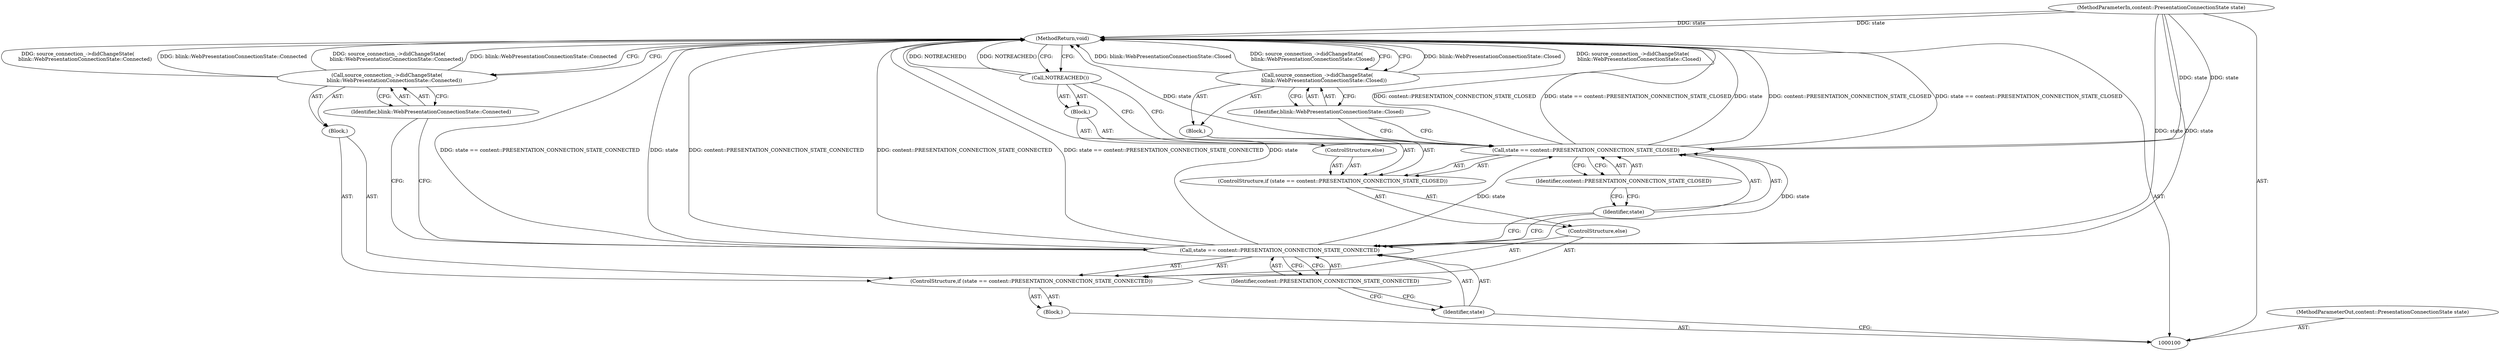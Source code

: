 digraph "1_Chrome_0c08ed56a3e5089b3cc4094e83daae196a6300c4" {
"1000121" [label="(MethodReturn,void)"];
"1000120" [label="(Call,NOTREACHED())"];
"1000101" [label="(MethodParameterIn,content::PresentationConnectionState state)"];
"1000138" [label="(MethodParameterOut,content::PresentationConnectionState state)"];
"1000102" [label="(Block,)"];
"1000106" [label="(Identifier,content::PRESENTATION_CONNECTION_STATE_CONNECTED)"];
"1000103" [label="(ControlStructure,if (state == content::PRESENTATION_CONNECTION_STATE_CONNECTED))"];
"1000104" [label="(Call,state == content::PRESENTATION_CONNECTION_STATE_CONNECTED)"];
"1000105" [label="(Identifier,state)"];
"1000107" [label="(Block,)"];
"1000108" [label="(Call,source_connection_->didChangeState(\n         blink::WebPresentationConnectionState::Connected))"];
"1000109" [label="(Identifier,blink::WebPresentationConnectionState::Connected)"];
"1000111" [label="(ControlStructure,if (state == content::PRESENTATION_CONNECTION_STATE_CLOSED))"];
"1000112" [label="(Call,state == content::PRESENTATION_CONNECTION_STATE_CLOSED)"];
"1000113" [label="(Identifier,state)"];
"1000114" [label="(Identifier,content::PRESENTATION_CONNECTION_STATE_CLOSED)"];
"1000110" [label="(ControlStructure,else)"];
"1000115" [label="(Block,)"];
"1000116" [label="(Call,source_connection_->didChangeState(\n        blink::WebPresentationConnectionState::Closed))"];
"1000117" [label="(Identifier,blink::WebPresentationConnectionState::Closed)"];
"1000119" [label="(Block,)"];
"1000118" [label="(ControlStructure,else)"];
"1000121" -> "1000100"  [label="AST: "];
"1000121" -> "1000108"  [label="CFG: "];
"1000121" -> "1000116"  [label="CFG: "];
"1000121" -> "1000120"  [label="CFG: "];
"1000116" -> "1000121"  [label="DDG: blink::WebPresentationConnectionState::Closed"];
"1000116" -> "1000121"  [label="DDG: source_connection_->didChangeState(\n        blink::WebPresentationConnectionState::Closed)"];
"1000108" -> "1000121"  [label="DDG: source_connection_->didChangeState(\n         blink::WebPresentationConnectionState::Connected)"];
"1000108" -> "1000121"  [label="DDG: blink::WebPresentationConnectionState::Connected"];
"1000104" -> "1000121"  [label="DDG: state == content::PRESENTATION_CONNECTION_STATE_CONNECTED"];
"1000104" -> "1000121"  [label="DDG: state"];
"1000104" -> "1000121"  [label="DDG: content::PRESENTATION_CONNECTION_STATE_CONNECTED"];
"1000112" -> "1000121"  [label="DDG: content::PRESENTATION_CONNECTION_STATE_CLOSED"];
"1000112" -> "1000121"  [label="DDG: state == content::PRESENTATION_CONNECTION_STATE_CLOSED"];
"1000112" -> "1000121"  [label="DDG: state"];
"1000101" -> "1000121"  [label="DDG: state"];
"1000120" -> "1000121"  [label="DDG: NOTREACHED()"];
"1000120" -> "1000119"  [label="AST: "];
"1000120" -> "1000112"  [label="CFG: "];
"1000121" -> "1000120"  [label="CFG: "];
"1000120" -> "1000121"  [label="DDG: NOTREACHED()"];
"1000101" -> "1000100"  [label="AST: "];
"1000101" -> "1000121"  [label="DDG: state"];
"1000101" -> "1000104"  [label="DDG: state"];
"1000101" -> "1000112"  [label="DDG: state"];
"1000138" -> "1000100"  [label="AST: "];
"1000102" -> "1000100"  [label="AST: "];
"1000103" -> "1000102"  [label="AST: "];
"1000106" -> "1000104"  [label="AST: "];
"1000106" -> "1000105"  [label="CFG: "];
"1000104" -> "1000106"  [label="CFG: "];
"1000103" -> "1000102"  [label="AST: "];
"1000104" -> "1000103"  [label="AST: "];
"1000107" -> "1000103"  [label="AST: "];
"1000110" -> "1000103"  [label="AST: "];
"1000104" -> "1000103"  [label="AST: "];
"1000104" -> "1000106"  [label="CFG: "];
"1000105" -> "1000104"  [label="AST: "];
"1000106" -> "1000104"  [label="AST: "];
"1000109" -> "1000104"  [label="CFG: "];
"1000113" -> "1000104"  [label="CFG: "];
"1000104" -> "1000121"  [label="DDG: state == content::PRESENTATION_CONNECTION_STATE_CONNECTED"];
"1000104" -> "1000121"  [label="DDG: state"];
"1000104" -> "1000121"  [label="DDG: content::PRESENTATION_CONNECTION_STATE_CONNECTED"];
"1000101" -> "1000104"  [label="DDG: state"];
"1000104" -> "1000112"  [label="DDG: state"];
"1000105" -> "1000104"  [label="AST: "];
"1000105" -> "1000100"  [label="CFG: "];
"1000106" -> "1000105"  [label="CFG: "];
"1000107" -> "1000103"  [label="AST: "];
"1000108" -> "1000107"  [label="AST: "];
"1000108" -> "1000107"  [label="AST: "];
"1000108" -> "1000109"  [label="CFG: "];
"1000109" -> "1000108"  [label="AST: "];
"1000121" -> "1000108"  [label="CFG: "];
"1000108" -> "1000121"  [label="DDG: source_connection_->didChangeState(\n         blink::WebPresentationConnectionState::Connected)"];
"1000108" -> "1000121"  [label="DDG: blink::WebPresentationConnectionState::Connected"];
"1000109" -> "1000108"  [label="AST: "];
"1000109" -> "1000104"  [label="CFG: "];
"1000108" -> "1000109"  [label="CFG: "];
"1000111" -> "1000110"  [label="AST: "];
"1000112" -> "1000111"  [label="AST: "];
"1000115" -> "1000111"  [label="AST: "];
"1000118" -> "1000111"  [label="AST: "];
"1000112" -> "1000111"  [label="AST: "];
"1000112" -> "1000114"  [label="CFG: "];
"1000113" -> "1000112"  [label="AST: "];
"1000114" -> "1000112"  [label="AST: "];
"1000117" -> "1000112"  [label="CFG: "];
"1000120" -> "1000112"  [label="CFG: "];
"1000112" -> "1000121"  [label="DDG: content::PRESENTATION_CONNECTION_STATE_CLOSED"];
"1000112" -> "1000121"  [label="DDG: state == content::PRESENTATION_CONNECTION_STATE_CLOSED"];
"1000112" -> "1000121"  [label="DDG: state"];
"1000104" -> "1000112"  [label="DDG: state"];
"1000101" -> "1000112"  [label="DDG: state"];
"1000113" -> "1000112"  [label="AST: "];
"1000113" -> "1000104"  [label="CFG: "];
"1000114" -> "1000113"  [label="CFG: "];
"1000114" -> "1000112"  [label="AST: "];
"1000114" -> "1000113"  [label="CFG: "];
"1000112" -> "1000114"  [label="CFG: "];
"1000110" -> "1000103"  [label="AST: "];
"1000111" -> "1000110"  [label="AST: "];
"1000115" -> "1000111"  [label="AST: "];
"1000116" -> "1000115"  [label="AST: "];
"1000116" -> "1000115"  [label="AST: "];
"1000116" -> "1000117"  [label="CFG: "];
"1000117" -> "1000116"  [label="AST: "];
"1000121" -> "1000116"  [label="CFG: "];
"1000116" -> "1000121"  [label="DDG: blink::WebPresentationConnectionState::Closed"];
"1000116" -> "1000121"  [label="DDG: source_connection_->didChangeState(\n        blink::WebPresentationConnectionState::Closed)"];
"1000117" -> "1000116"  [label="AST: "];
"1000117" -> "1000112"  [label="CFG: "];
"1000116" -> "1000117"  [label="CFG: "];
"1000119" -> "1000118"  [label="AST: "];
"1000120" -> "1000119"  [label="AST: "];
"1000118" -> "1000111"  [label="AST: "];
"1000119" -> "1000118"  [label="AST: "];
}
